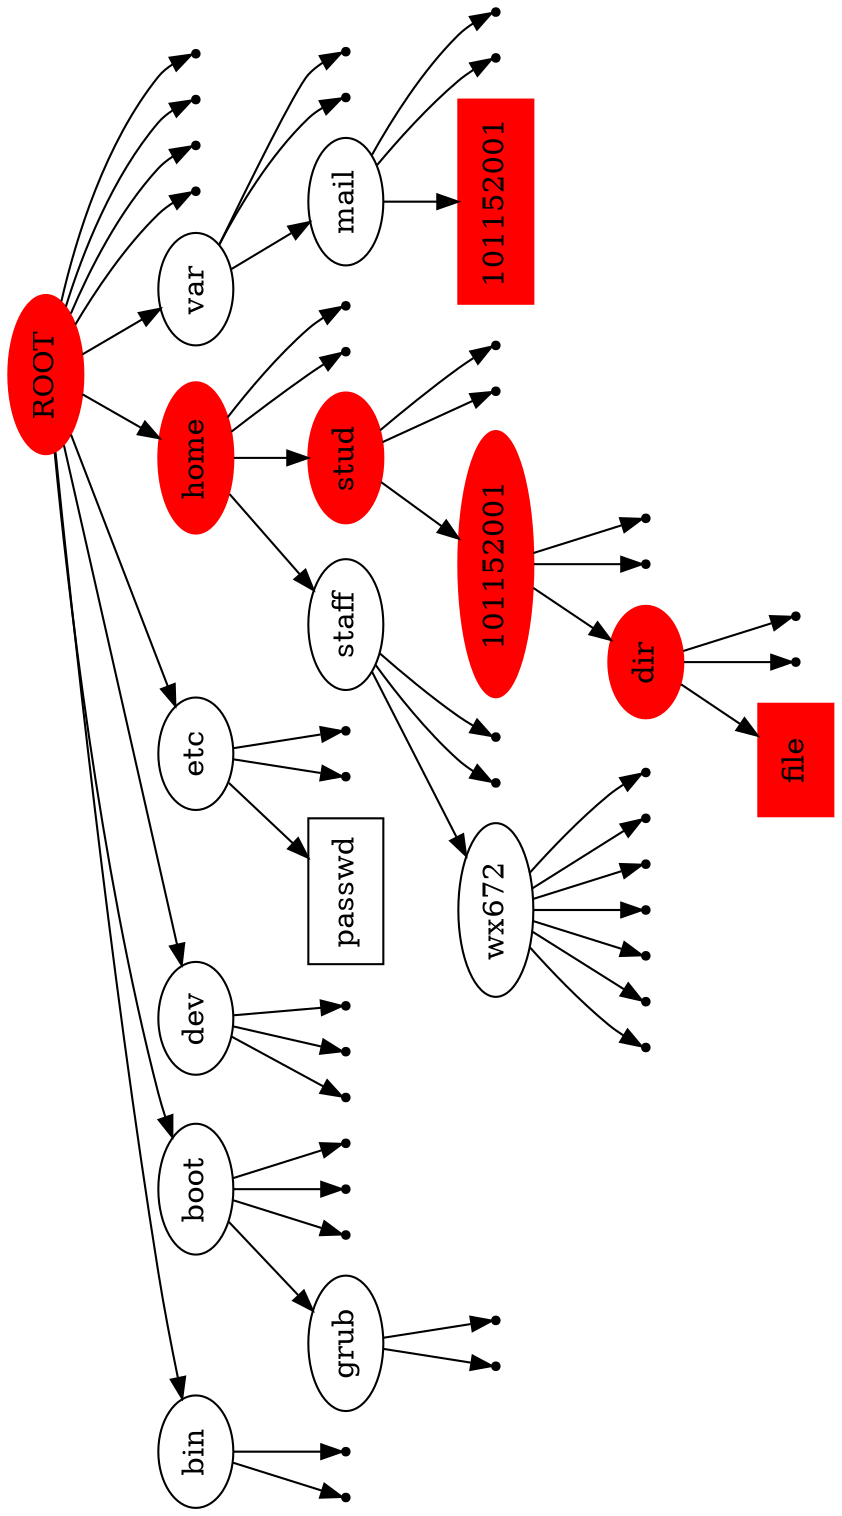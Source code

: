 digraph cs3 {
	rotate=90;
	ROOT [style=filled, color=red];
	ROOT -> { bin; boot; dev; etc; home; var}
	boot -> grub;
	etc -> {passwd [shape=box]}
	home [style=filled, color=red];
	home -> {staff; stud}
	staff -> {wx672 [label="wx672"]}
	stud [style=filled, color=red];
	stud -> {stud1 [label="101152001", style=filled, color=red]}
	-> {stud11 [label="dir",style=filled, color=red]}
	-> {stud111 [label="file", shape=box,style=filled, color=red]}
	var -> {varmail [label="mail"]} -> {varmail1}
	varmail1 [label="101152001", shape=box, style=filled, color=red];
	node [shape=point];
	ROOT -> {root1;root2;root3;root4}
	bin -> {bin1;bin2}
	boot -> {boot1;boot2;boot3}
	grub -> {grub1;grub2}
	dev -> {dev1;dev2;dev3}
	etc -> {etc1;etc2}
	home -> {home1;home2}
	staff -> {staff1;staff2}
	wx672 -> {wx6721;wx6722;wx6723;wx6724;wx6725;wx6726;wx6727}
	stud -> {stud3;stud4}
	stud1 -> {stud13;stud14}
	stud11 -> {stud112;stud113}
	var -> {var1;var2}
	varmail -> {varmail3;varmail4}
}
